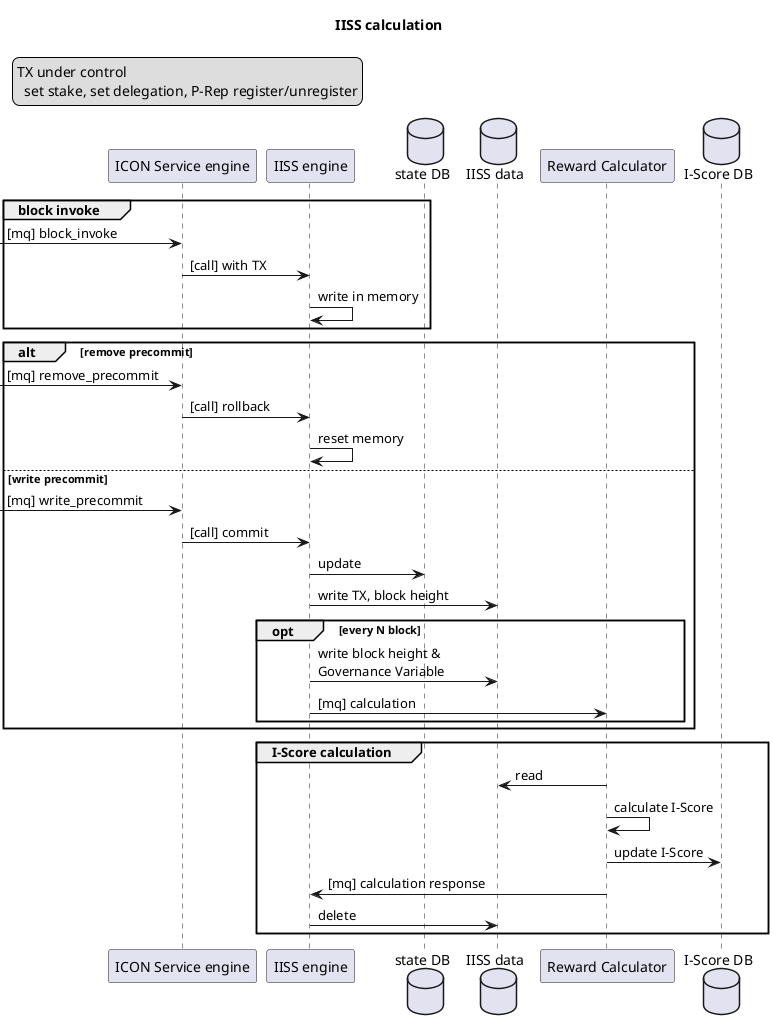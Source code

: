 @startuml
title IISS calculation

legend top left
TX under control
  set stake, set delegation, P-Rep register/unregister
end legend

participant "ICON Service engine" as IS
participant "IISS engine" as IISS
database "state DB" as SDB
database "IISS data" as ID
participant "Reward Calculator" as RC
database "I-Score DB" as ISDB

group block invoke
-> IS: [mq] block_invoke
IS -> IISS: [call] with TX
IISS -> IISS: write in memory
end

alt remove precommit

-> IS: [mq] remove_precommit
IS -> IISS: [call] rollback
IISS -> IISS: reset memory

else write precommit

-> IS: [mq] write_precommit
IS -> IISS: [call] commit
IISS -> SDB: update
IISS -> ID: write TX, block height

opt every N block
IISS -> ID: write block height &\nGovernance Variable
IISS -> RC: [mq] calculation
end alt every N block

end group write precommit

group I-Score calculation

RC -> ID: read
RC -> RC: calculate I-Score
RC -> ISDB: update I-Score
RC -> IISS: [mq] calculation response
IISS -> ID: delete


end group
@enduml